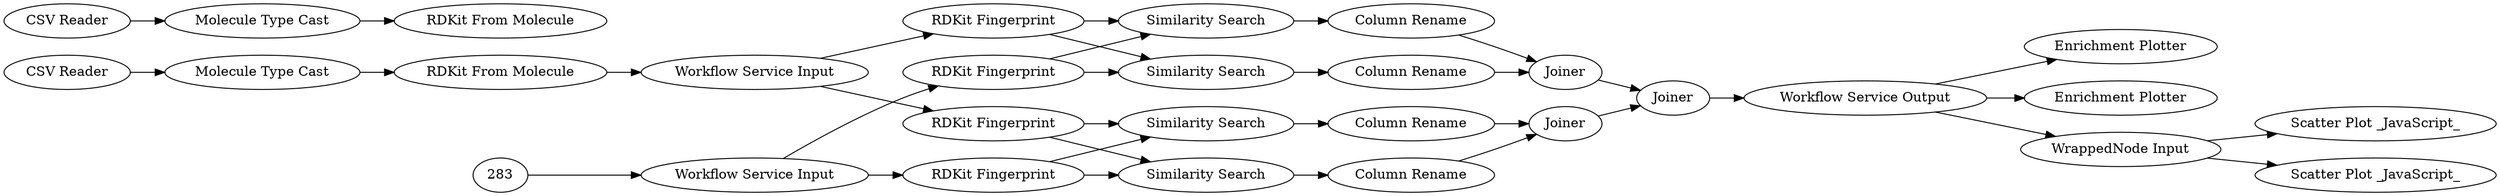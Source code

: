digraph {
	1 [label="RDKit Fingerprint"]
	2 [label="RDKit Fingerprint"]
	3 [label="Similarity Search"]
	4 [label="Similarity Search"]
	5 [label="Similarity Search"]
	6 [label="Similarity Search"]
	31 [label="Column Rename"]
	33 [label="Column Rename"]
	35 [label="Column Rename"]
	37 [label="Column Rename"]
	43 [label="Enrichment Plotter"]
	44 [label="Enrichment Plotter"]
	45 [label="RDKit Fingerprint"]
	46 [label="RDKit Fingerprint"]
	271 [label="Molecule Type Cast"]
	272 [label="RDKit From Molecule"]
	279 [label="Scatter Plot _JavaScript_"]
	280 [label="Scatter Plot _JavaScript_"]
	281 [label="WrappedNode Input"]
	282 [label="WrappedNode Output"]
	282 [label="CSV Reader"]
	274 [label="Molecule Type Cast"]
	275 [label="RDKit From Molecule"]
	277 [label="CSV Reader"]
	284 [label="Workflow Service Input"]
	285 [label="Workflow Service Input"]
	286 [label=Joiner]
	287 [label=Joiner]
	289 [label=Joiner]
	290 [label="Workflow Service Output"]
	281 -> 280
	281 -> 279
	274 -> 275
	277 -> 274
	1 -> 3
	1 -> 4
	2 -> 6
	2 -> 5
	3 -> 31
	4 -> 33
	5 -> 35
	6 -> 37
	31 -> 286
	33 -> 286
	35 -> 287
	37 -> 287
	45 -> 4
	45 -> 3
	46 -> 6
	46 -> 5
	271 -> 272
	272 -> 285
	282 -> 271
	283 -> 284
	284 -> 45
	284 -> 46
	285 -> 1
	285 -> 2
	286 -> 289
	287 -> 289
	289 -> 290
	290 -> 43
	290 -> 44
	290 -> 281
	rankdir=LR
}
